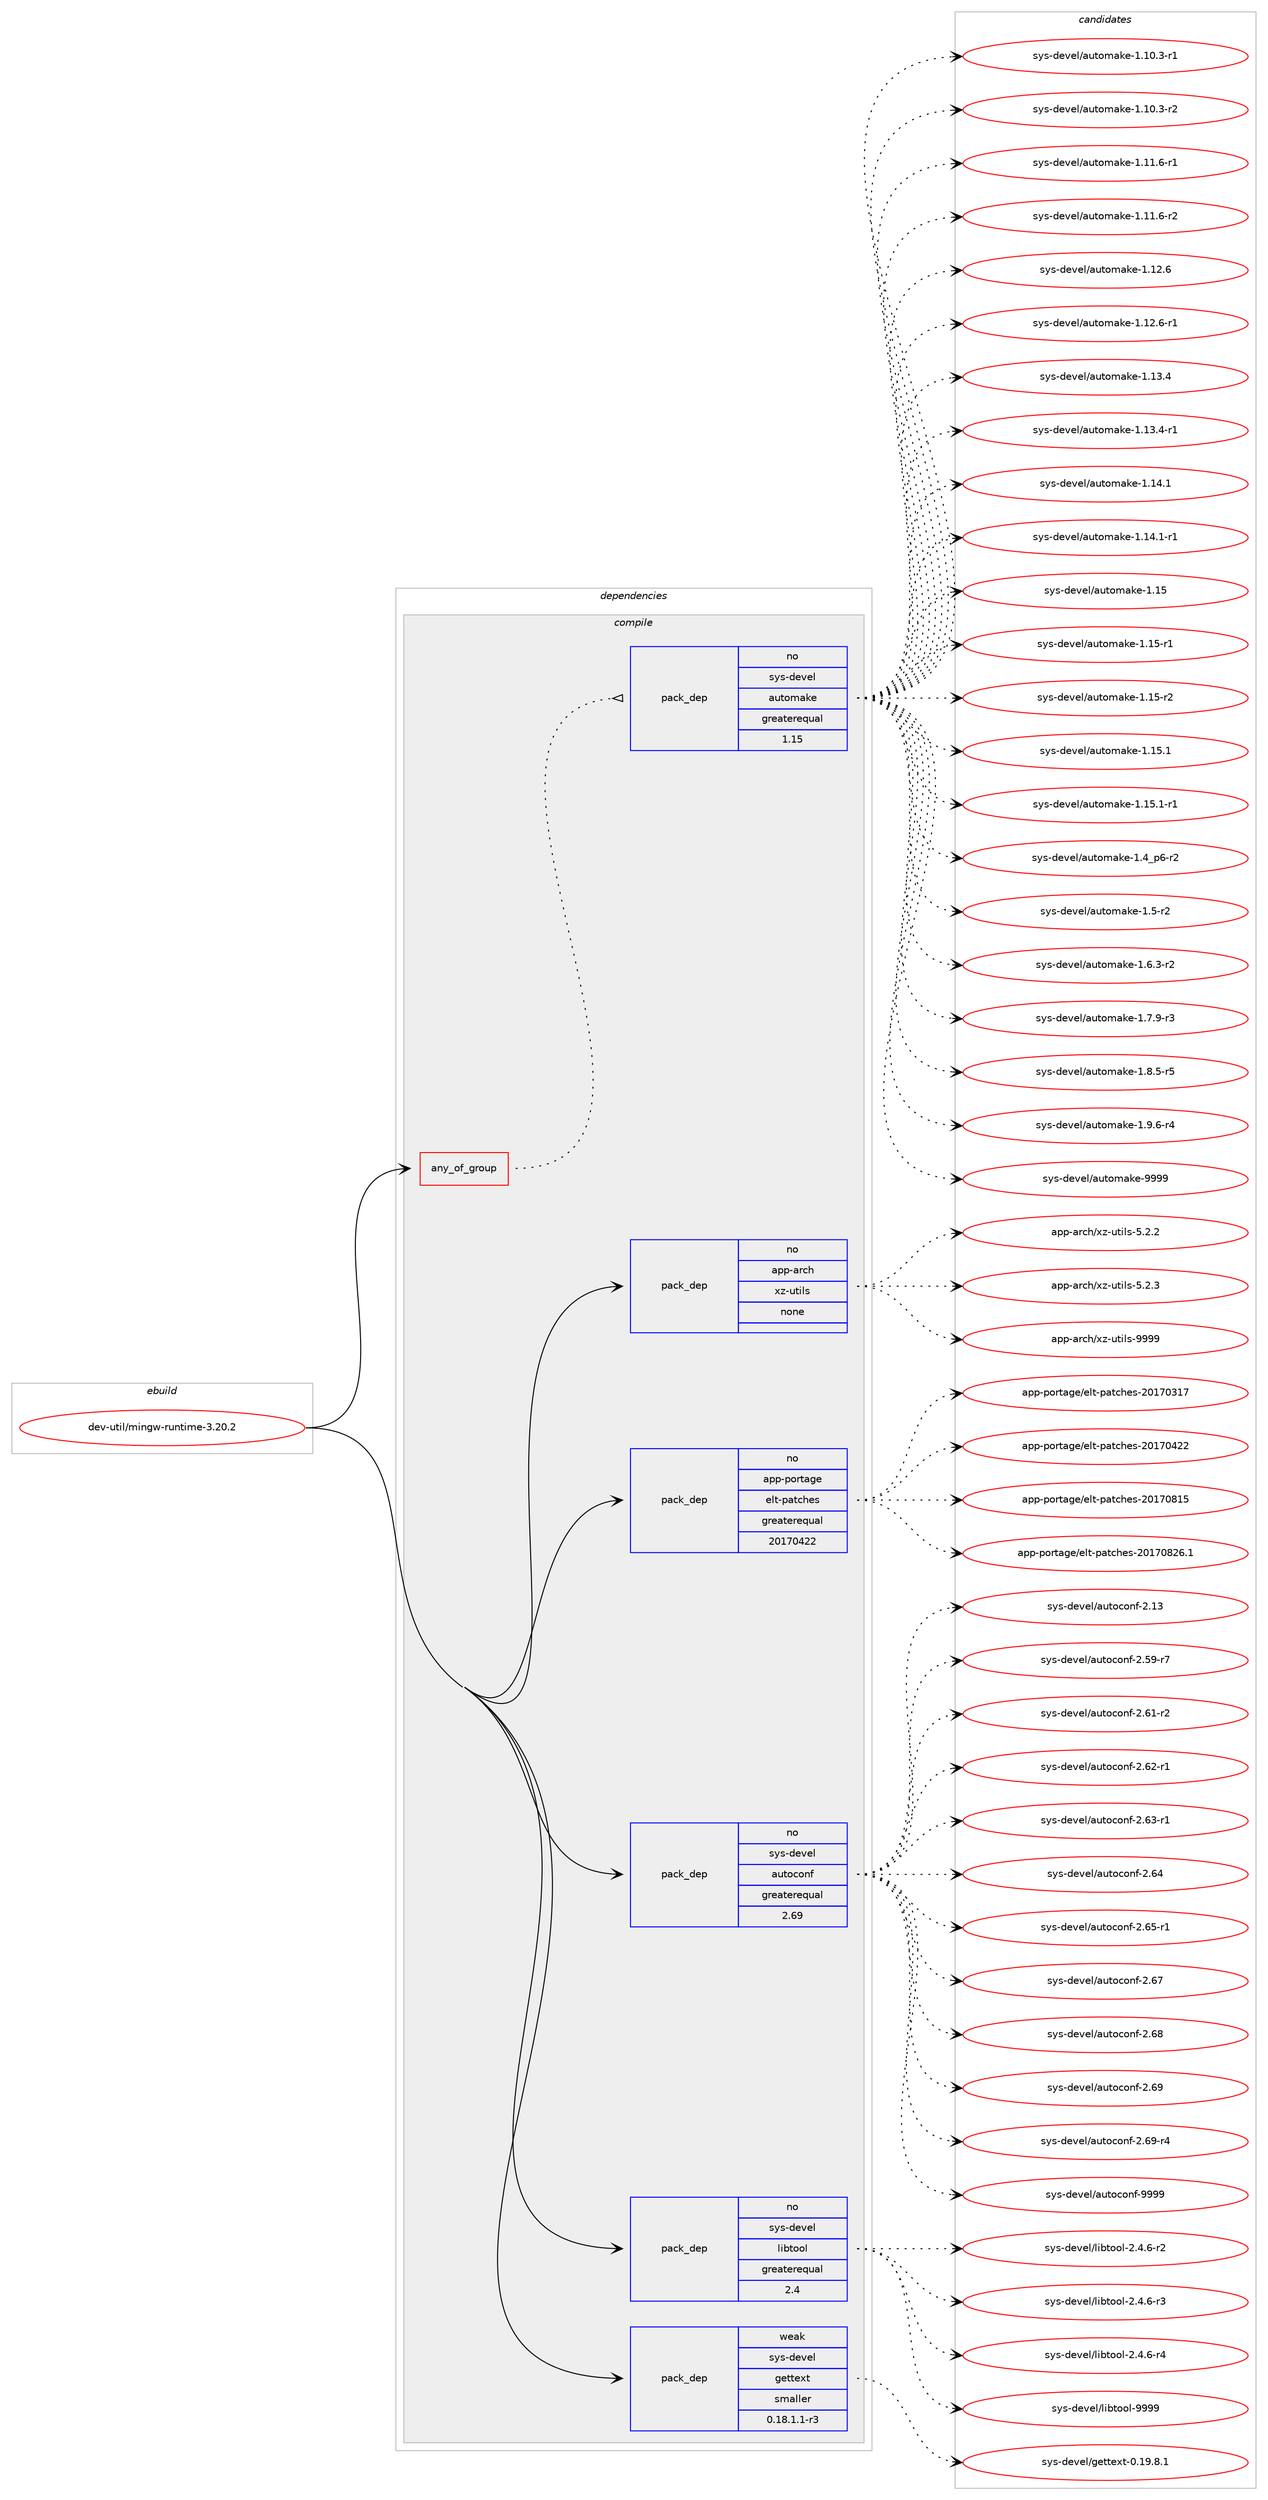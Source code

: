 digraph prolog {

# *************
# Graph options
# *************

newrank=true;
concentrate=true;
compound=true;
graph [rankdir=LR,fontname=Helvetica,fontsize=10,ranksep=1.5];#, ranksep=2.5, nodesep=0.2];
edge  [arrowhead=vee];
node  [fontname=Helvetica,fontsize=10];

# **********
# The ebuild
# **********

subgraph cluster_leftcol {
color=gray;
rank=same;
label=<<i>ebuild</i>>;
id [label="dev-util/mingw-runtime-3.20.2", color=red, width=4, href="../dev-util/mingw-runtime-3.20.2.svg"];
}

# ****************
# The dependencies
# ****************

subgraph cluster_midcol {
color=gray;
label=<<i>dependencies</i>>;
subgraph cluster_compile {
fillcolor="#eeeeee";
style=filled;
label=<<i>compile</i>>;
subgraph any4210 {
dependency287237 [label=<<TABLE BORDER="0" CELLBORDER="1" CELLSPACING="0" CELLPADDING="4"><TR><TD CELLPADDING="10">any_of_group</TD></TR></TABLE>>, shape=none, color=red];subgraph pack204517 {
dependency287238 [label=<<TABLE BORDER="0" CELLBORDER="1" CELLSPACING="0" CELLPADDING="4" WIDTH="220"><TR><TD ROWSPAN="6" CELLPADDING="30">pack_dep</TD></TR><TR><TD WIDTH="110">no</TD></TR><TR><TD>sys-devel</TD></TR><TR><TD>automake</TD></TR><TR><TD>greaterequal</TD></TR><TR><TD>1.15</TD></TR></TABLE>>, shape=none, color=blue];
}
dependency287237:e -> dependency287238:w [weight=20,style="dotted",arrowhead="oinv"];
}
id:e -> dependency287237:w [weight=20,style="solid",arrowhead="vee"];
subgraph pack204518 {
dependency287239 [label=<<TABLE BORDER="0" CELLBORDER="1" CELLSPACING="0" CELLPADDING="4" WIDTH="220"><TR><TD ROWSPAN="6" CELLPADDING="30">pack_dep</TD></TR><TR><TD WIDTH="110">no</TD></TR><TR><TD>app-arch</TD></TR><TR><TD>xz-utils</TD></TR><TR><TD>none</TD></TR><TR><TD></TD></TR></TABLE>>, shape=none, color=blue];
}
id:e -> dependency287239:w [weight=20,style="solid",arrowhead="vee"];
subgraph pack204519 {
dependency287240 [label=<<TABLE BORDER="0" CELLBORDER="1" CELLSPACING="0" CELLPADDING="4" WIDTH="220"><TR><TD ROWSPAN="6" CELLPADDING="30">pack_dep</TD></TR><TR><TD WIDTH="110">no</TD></TR><TR><TD>app-portage</TD></TR><TR><TD>elt-patches</TD></TR><TR><TD>greaterequal</TD></TR><TR><TD>20170422</TD></TR></TABLE>>, shape=none, color=blue];
}
id:e -> dependency287240:w [weight=20,style="solid",arrowhead="vee"];
subgraph pack204520 {
dependency287241 [label=<<TABLE BORDER="0" CELLBORDER="1" CELLSPACING="0" CELLPADDING="4" WIDTH="220"><TR><TD ROWSPAN="6" CELLPADDING="30">pack_dep</TD></TR><TR><TD WIDTH="110">no</TD></TR><TR><TD>sys-devel</TD></TR><TR><TD>autoconf</TD></TR><TR><TD>greaterequal</TD></TR><TR><TD>2.69</TD></TR></TABLE>>, shape=none, color=blue];
}
id:e -> dependency287241:w [weight=20,style="solid",arrowhead="vee"];
subgraph pack204521 {
dependency287242 [label=<<TABLE BORDER="0" CELLBORDER="1" CELLSPACING="0" CELLPADDING="4" WIDTH="220"><TR><TD ROWSPAN="6" CELLPADDING="30">pack_dep</TD></TR><TR><TD WIDTH="110">no</TD></TR><TR><TD>sys-devel</TD></TR><TR><TD>libtool</TD></TR><TR><TD>greaterequal</TD></TR><TR><TD>2.4</TD></TR></TABLE>>, shape=none, color=blue];
}
id:e -> dependency287242:w [weight=20,style="solid",arrowhead="vee"];
subgraph pack204522 {
dependency287243 [label=<<TABLE BORDER="0" CELLBORDER="1" CELLSPACING="0" CELLPADDING="4" WIDTH="220"><TR><TD ROWSPAN="6" CELLPADDING="30">pack_dep</TD></TR><TR><TD WIDTH="110">weak</TD></TR><TR><TD>sys-devel</TD></TR><TR><TD>gettext</TD></TR><TR><TD>smaller</TD></TR><TR><TD>0.18.1.1-r3</TD></TR></TABLE>>, shape=none, color=blue];
}
id:e -> dependency287243:w [weight=20,style="solid",arrowhead="vee"];
}
subgraph cluster_compileandrun {
fillcolor="#eeeeee";
style=filled;
label=<<i>compile and run</i>>;
}
subgraph cluster_run {
fillcolor="#eeeeee";
style=filled;
label=<<i>run</i>>;
}
}

# **************
# The candidates
# **************

subgraph cluster_choices {
rank=same;
color=gray;
label=<<i>candidates</i>>;

subgraph choice204517 {
color=black;
nodesep=1;
choice11512111545100101118101108479711711611110997107101454946494846514511449 [label="sys-devel/automake-1.10.3-r1", color=red, width=4,href="../sys-devel/automake-1.10.3-r1.svg"];
choice11512111545100101118101108479711711611110997107101454946494846514511450 [label="sys-devel/automake-1.10.3-r2", color=red, width=4,href="../sys-devel/automake-1.10.3-r2.svg"];
choice11512111545100101118101108479711711611110997107101454946494946544511449 [label="sys-devel/automake-1.11.6-r1", color=red, width=4,href="../sys-devel/automake-1.11.6-r1.svg"];
choice11512111545100101118101108479711711611110997107101454946494946544511450 [label="sys-devel/automake-1.11.6-r2", color=red, width=4,href="../sys-devel/automake-1.11.6-r2.svg"];
choice1151211154510010111810110847971171161111099710710145494649504654 [label="sys-devel/automake-1.12.6", color=red, width=4,href="../sys-devel/automake-1.12.6.svg"];
choice11512111545100101118101108479711711611110997107101454946495046544511449 [label="sys-devel/automake-1.12.6-r1", color=red, width=4,href="../sys-devel/automake-1.12.6-r1.svg"];
choice1151211154510010111810110847971171161111099710710145494649514652 [label="sys-devel/automake-1.13.4", color=red, width=4,href="../sys-devel/automake-1.13.4.svg"];
choice11512111545100101118101108479711711611110997107101454946495146524511449 [label="sys-devel/automake-1.13.4-r1", color=red, width=4,href="../sys-devel/automake-1.13.4-r1.svg"];
choice1151211154510010111810110847971171161111099710710145494649524649 [label="sys-devel/automake-1.14.1", color=red, width=4,href="../sys-devel/automake-1.14.1.svg"];
choice11512111545100101118101108479711711611110997107101454946495246494511449 [label="sys-devel/automake-1.14.1-r1", color=red, width=4,href="../sys-devel/automake-1.14.1-r1.svg"];
choice115121115451001011181011084797117116111109971071014549464953 [label="sys-devel/automake-1.15", color=red, width=4,href="../sys-devel/automake-1.15.svg"];
choice1151211154510010111810110847971171161111099710710145494649534511449 [label="sys-devel/automake-1.15-r1", color=red, width=4,href="../sys-devel/automake-1.15-r1.svg"];
choice1151211154510010111810110847971171161111099710710145494649534511450 [label="sys-devel/automake-1.15-r2", color=red, width=4,href="../sys-devel/automake-1.15-r2.svg"];
choice1151211154510010111810110847971171161111099710710145494649534649 [label="sys-devel/automake-1.15.1", color=red, width=4,href="../sys-devel/automake-1.15.1.svg"];
choice11512111545100101118101108479711711611110997107101454946495346494511449 [label="sys-devel/automake-1.15.1-r1", color=red, width=4,href="../sys-devel/automake-1.15.1-r1.svg"];
choice115121115451001011181011084797117116111109971071014549465295112544511450 [label="sys-devel/automake-1.4_p6-r2", color=red, width=4,href="../sys-devel/automake-1.4_p6-r2.svg"];
choice11512111545100101118101108479711711611110997107101454946534511450 [label="sys-devel/automake-1.5-r2", color=red, width=4,href="../sys-devel/automake-1.5-r2.svg"];
choice115121115451001011181011084797117116111109971071014549465446514511450 [label="sys-devel/automake-1.6.3-r2", color=red, width=4,href="../sys-devel/automake-1.6.3-r2.svg"];
choice115121115451001011181011084797117116111109971071014549465546574511451 [label="sys-devel/automake-1.7.9-r3", color=red, width=4,href="../sys-devel/automake-1.7.9-r3.svg"];
choice115121115451001011181011084797117116111109971071014549465646534511453 [label="sys-devel/automake-1.8.5-r5", color=red, width=4,href="../sys-devel/automake-1.8.5-r5.svg"];
choice115121115451001011181011084797117116111109971071014549465746544511452 [label="sys-devel/automake-1.9.6-r4", color=red, width=4,href="../sys-devel/automake-1.9.6-r4.svg"];
choice115121115451001011181011084797117116111109971071014557575757 [label="sys-devel/automake-9999", color=red, width=4,href="../sys-devel/automake-9999.svg"];
dependency287238:e -> choice11512111545100101118101108479711711611110997107101454946494846514511449:w [style=dotted,weight="100"];
dependency287238:e -> choice11512111545100101118101108479711711611110997107101454946494846514511450:w [style=dotted,weight="100"];
dependency287238:e -> choice11512111545100101118101108479711711611110997107101454946494946544511449:w [style=dotted,weight="100"];
dependency287238:e -> choice11512111545100101118101108479711711611110997107101454946494946544511450:w [style=dotted,weight="100"];
dependency287238:e -> choice1151211154510010111810110847971171161111099710710145494649504654:w [style=dotted,weight="100"];
dependency287238:e -> choice11512111545100101118101108479711711611110997107101454946495046544511449:w [style=dotted,weight="100"];
dependency287238:e -> choice1151211154510010111810110847971171161111099710710145494649514652:w [style=dotted,weight="100"];
dependency287238:e -> choice11512111545100101118101108479711711611110997107101454946495146524511449:w [style=dotted,weight="100"];
dependency287238:e -> choice1151211154510010111810110847971171161111099710710145494649524649:w [style=dotted,weight="100"];
dependency287238:e -> choice11512111545100101118101108479711711611110997107101454946495246494511449:w [style=dotted,weight="100"];
dependency287238:e -> choice115121115451001011181011084797117116111109971071014549464953:w [style=dotted,weight="100"];
dependency287238:e -> choice1151211154510010111810110847971171161111099710710145494649534511449:w [style=dotted,weight="100"];
dependency287238:e -> choice1151211154510010111810110847971171161111099710710145494649534511450:w [style=dotted,weight="100"];
dependency287238:e -> choice1151211154510010111810110847971171161111099710710145494649534649:w [style=dotted,weight="100"];
dependency287238:e -> choice11512111545100101118101108479711711611110997107101454946495346494511449:w [style=dotted,weight="100"];
dependency287238:e -> choice115121115451001011181011084797117116111109971071014549465295112544511450:w [style=dotted,weight="100"];
dependency287238:e -> choice11512111545100101118101108479711711611110997107101454946534511450:w [style=dotted,weight="100"];
dependency287238:e -> choice115121115451001011181011084797117116111109971071014549465446514511450:w [style=dotted,weight="100"];
dependency287238:e -> choice115121115451001011181011084797117116111109971071014549465546574511451:w [style=dotted,weight="100"];
dependency287238:e -> choice115121115451001011181011084797117116111109971071014549465646534511453:w [style=dotted,weight="100"];
dependency287238:e -> choice115121115451001011181011084797117116111109971071014549465746544511452:w [style=dotted,weight="100"];
dependency287238:e -> choice115121115451001011181011084797117116111109971071014557575757:w [style=dotted,weight="100"];
}
subgraph choice204518 {
color=black;
nodesep=1;
choice971121124597114991044712012245117116105108115455346504650 [label="app-arch/xz-utils-5.2.2", color=red, width=4,href="../app-arch/xz-utils-5.2.2.svg"];
choice971121124597114991044712012245117116105108115455346504651 [label="app-arch/xz-utils-5.2.3", color=red, width=4,href="../app-arch/xz-utils-5.2.3.svg"];
choice9711211245971149910447120122451171161051081154557575757 [label="app-arch/xz-utils-9999", color=red, width=4,href="../app-arch/xz-utils-9999.svg"];
dependency287239:e -> choice971121124597114991044712012245117116105108115455346504650:w [style=dotted,weight="100"];
dependency287239:e -> choice971121124597114991044712012245117116105108115455346504651:w [style=dotted,weight="100"];
dependency287239:e -> choice9711211245971149910447120122451171161051081154557575757:w [style=dotted,weight="100"];
}
subgraph choice204519 {
color=black;
nodesep=1;
choice97112112451121111141169710310147101108116451129711699104101115455048495548514955 [label="app-portage/elt-patches-20170317", color=red, width=4,href="../app-portage/elt-patches-20170317.svg"];
choice97112112451121111141169710310147101108116451129711699104101115455048495548525050 [label="app-portage/elt-patches-20170422", color=red, width=4,href="../app-portage/elt-patches-20170422.svg"];
choice97112112451121111141169710310147101108116451129711699104101115455048495548564953 [label="app-portage/elt-patches-20170815", color=red, width=4,href="../app-portage/elt-patches-20170815.svg"];
choice971121124511211111411697103101471011081164511297116991041011154550484955485650544649 [label="app-portage/elt-patches-20170826.1", color=red, width=4,href="../app-portage/elt-patches-20170826.1.svg"];
dependency287240:e -> choice97112112451121111141169710310147101108116451129711699104101115455048495548514955:w [style=dotted,weight="100"];
dependency287240:e -> choice97112112451121111141169710310147101108116451129711699104101115455048495548525050:w [style=dotted,weight="100"];
dependency287240:e -> choice97112112451121111141169710310147101108116451129711699104101115455048495548564953:w [style=dotted,weight="100"];
dependency287240:e -> choice971121124511211111411697103101471011081164511297116991041011154550484955485650544649:w [style=dotted,weight="100"];
}
subgraph choice204520 {
color=black;
nodesep=1;
choice115121115451001011181011084797117116111991111101024550464951 [label="sys-devel/autoconf-2.13", color=red, width=4,href="../sys-devel/autoconf-2.13.svg"];
choice1151211154510010111810110847971171161119911111010245504653574511455 [label="sys-devel/autoconf-2.59-r7", color=red, width=4,href="../sys-devel/autoconf-2.59-r7.svg"];
choice1151211154510010111810110847971171161119911111010245504654494511450 [label="sys-devel/autoconf-2.61-r2", color=red, width=4,href="../sys-devel/autoconf-2.61-r2.svg"];
choice1151211154510010111810110847971171161119911111010245504654504511449 [label="sys-devel/autoconf-2.62-r1", color=red, width=4,href="../sys-devel/autoconf-2.62-r1.svg"];
choice1151211154510010111810110847971171161119911111010245504654514511449 [label="sys-devel/autoconf-2.63-r1", color=red, width=4,href="../sys-devel/autoconf-2.63-r1.svg"];
choice115121115451001011181011084797117116111991111101024550465452 [label="sys-devel/autoconf-2.64", color=red, width=4,href="../sys-devel/autoconf-2.64.svg"];
choice1151211154510010111810110847971171161119911111010245504654534511449 [label="sys-devel/autoconf-2.65-r1", color=red, width=4,href="../sys-devel/autoconf-2.65-r1.svg"];
choice115121115451001011181011084797117116111991111101024550465455 [label="sys-devel/autoconf-2.67", color=red, width=4,href="../sys-devel/autoconf-2.67.svg"];
choice115121115451001011181011084797117116111991111101024550465456 [label="sys-devel/autoconf-2.68", color=red, width=4,href="../sys-devel/autoconf-2.68.svg"];
choice115121115451001011181011084797117116111991111101024550465457 [label="sys-devel/autoconf-2.69", color=red, width=4,href="../sys-devel/autoconf-2.69.svg"];
choice1151211154510010111810110847971171161119911111010245504654574511452 [label="sys-devel/autoconf-2.69-r4", color=red, width=4,href="../sys-devel/autoconf-2.69-r4.svg"];
choice115121115451001011181011084797117116111991111101024557575757 [label="sys-devel/autoconf-9999", color=red, width=4,href="../sys-devel/autoconf-9999.svg"];
dependency287241:e -> choice115121115451001011181011084797117116111991111101024550464951:w [style=dotted,weight="100"];
dependency287241:e -> choice1151211154510010111810110847971171161119911111010245504653574511455:w [style=dotted,weight="100"];
dependency287241:e -> choice1151211154510010111810110847971171161119911111010245504654494511450:w [style=dotted,weight="100"];
dependency287241:e -> choice1151211154510010111810110847971171161119911111010245504654504511449:w [style=dotted,weight="100"];
dependency287241:e -> choice1151211154510010111810110847971171161119911111010245504654514511449:w [style=dotted,weight="100"];
dependency287241:e -> choice115121115451001011181011084797117116111991111101024550465452:w [style=dotted,weight="100"];
dependency287241:e -> choice1151211154510010111810110847971171161119911111010245504654534511449:w [style=dotted,weight="100"];
dependency287241:e -> choice115121115451001011181011084797117116111991111101024550465455:w [style=dotted,weight="100"];
dependency287241:e -> choice115121115451001011181011084797117116111991111101024550465456:w [style=dotted,weight="100"];
dependency287241:e -> choice115121115451001011181011084797117116111991111101024550465457:w [style=dotted,weight="100"];
dependency287241:e -> choice1151211154510010111810110847971171161119911111010245504654574511452:w [style=dotted,weight="100"];
dependency287241:e -> choice115121115451001011181011084797117116111991111101024557575757:w [style=dotted,weight="100"];
}
subgraph choice204521 {
color=black;
nodesep=1;
choice1151211154510010111810110847108105981161111111084550465246544511450 [label="sys-devel/libtool-2.4.6-r2", color=red, width=4,href="../sys-devel/libtool-2.4.6-r2.svg"];
choice1151211154510010111810110847108105981161111111084550465246544511451 [label="sys-devel/libtool-2.4.6-r3", color=red, width=4,href="../sys-devel/libtool-2.4.6-r3.svg"];
choice1151211154510010111810110847108105981161111111084550465246544511452 [label="sys-devel/libtool-2.4.6-r4", color=red, width=4,href="../sys-devel/libtool-2.4.6-r4.svg"];
choice1151211154510010111810110847108105981161111111084557575757 [label="sys-devel/libtool-9999", color=red, width=4,href="../sys-devel/libtool-9999.svg"];
dependency287242:e -> choice1151211154510010111810110847108105981161111111084550465246544511450:w [style=dotted,weight="100"];
dependency287242:e -> choice1151211154510010111810110847108105981161111111084550465246544511451:w [style=dotted,weight="100"];
dependency287242:e -> choice1151211154510010111810110847108105981161111111084550465246544511452:w [style=dotted,weight="100"];
dependency287242:e -> choice1151211154510010111810110847108105981161111111084557575757:w [style=dotted,weight="100"];
}
subgraph choice204522 {
color=black;
nodesep=1;
choice1151211154510010111810110847103101116116101120116454846495746564649 [label="sys-devel/gettext-0.19.8.1", color=red, width=4,href="../sys-devel/gettext-0.19.8.1.svg"];
dependency287243:e -> choice1151211154510010111810110847103101116116101120116454846495746564649:w [style=dotted,weight="100"];
}
}

}
